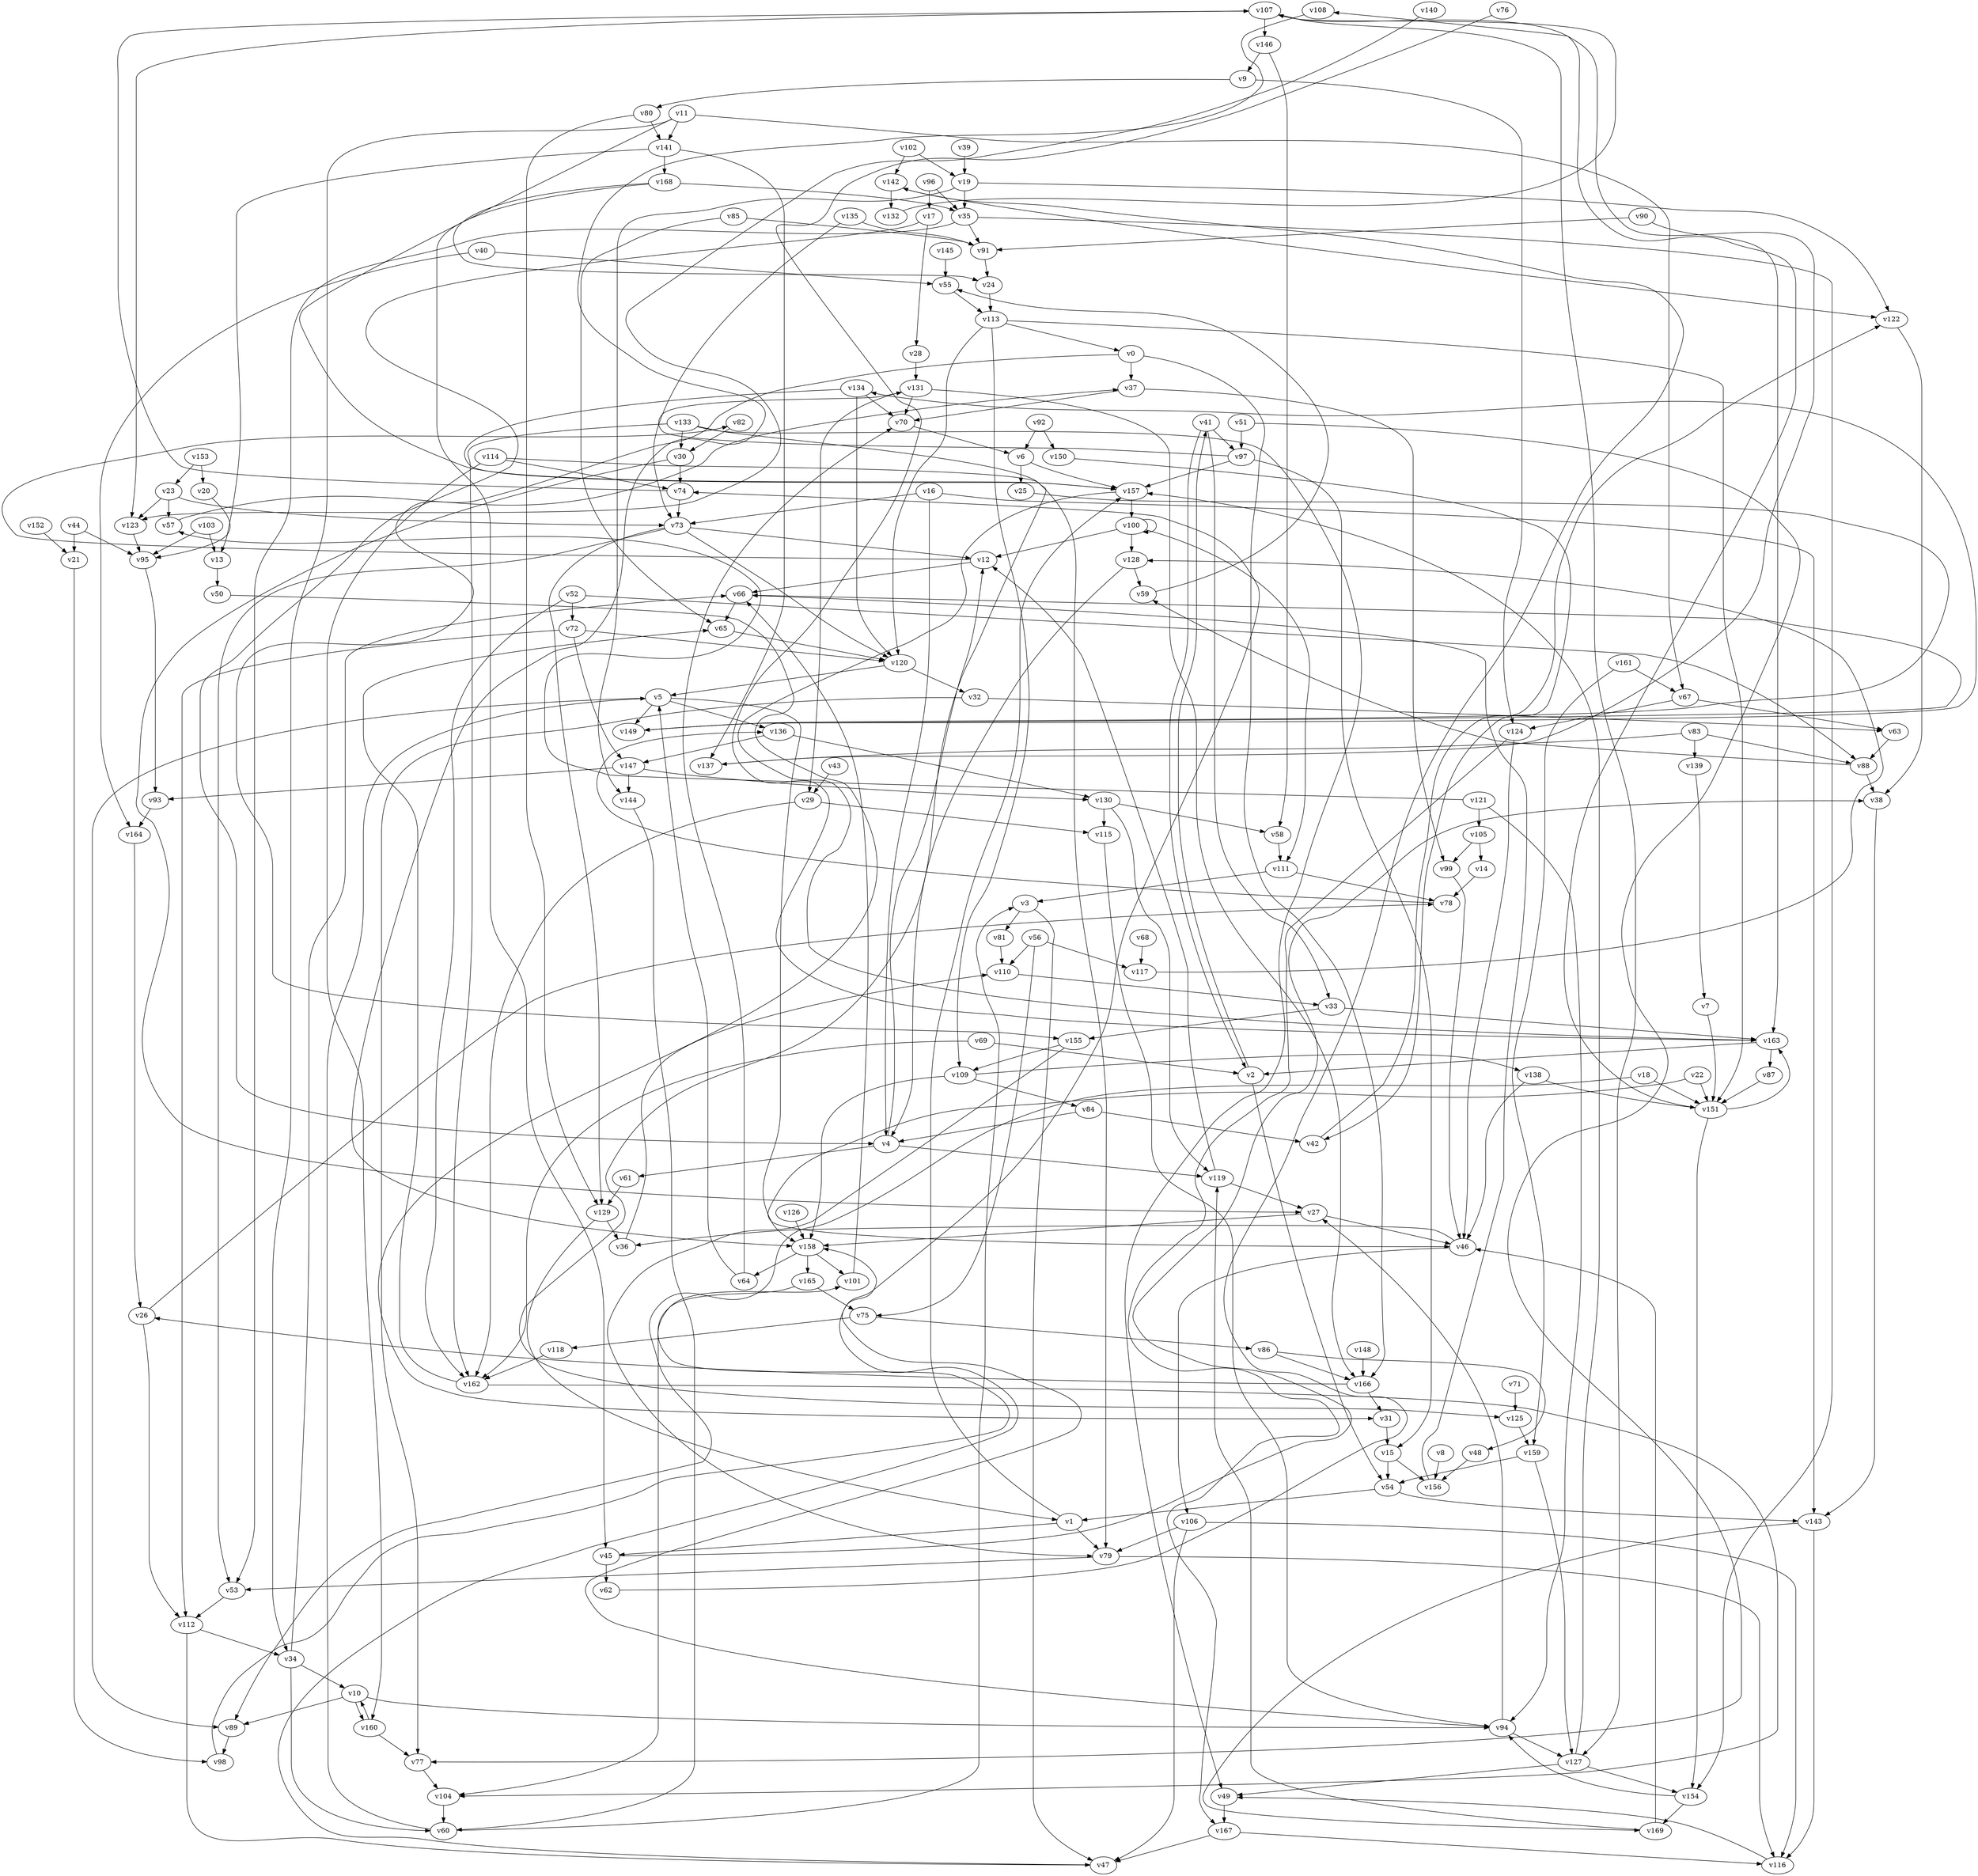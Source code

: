 // Benchmark game 250 - 170 vertices
// time_bound: 14
// targets: v59
digraph G {
    v0 [name="v0", player=1];
    v1 [name="v1", player=0];
    v2 [name="v2", player=0];
    v3 [name="v3", player=0];
    v4 [name="v4", player=0];
    v5 [name="v5", player=0];
    v6 [name="v6", player=1];
    v7 [name="v7", player=0];
    v8 [name="v8", player=0];
    v9 [name="v9", player=0];
    v10 [name="v10", player=1];
    v11 [name="v11", player=1];
    v12 [name="v12", player=1];
    v13 [name="v13", player=1];
    v14 [name="v14", player=0];
    v15 [name="v15", player=1];
    v16 [name="v16", player=0];
    v17 [name="v17", player=0];
    v18 [name="v18", player=0];
    v19 [name="v19", player=0];
    v20 [name="v20", player=1];
    v21 [name="v21", player=1];
    v22 [name="v22", player=0];
    v23 [name="v23", player=0];
    v24 [name="v24", player=1];
    v25 [name="v25", player=0];
    v26 [name="v26", player=1];
    v27 [name="v27", player=1];
    v28 [name="v28", player=0];
    v29 [name="v29", player=0];
    v30 [name="v30", player=1];
    v31 [name="v31", player=0];
    v32 [name="v32", player=0];
    v33 [name="v33", player=1];
    v34 [name="v34", player=1];
    v35 [name="v35", player=1];
    v36 [name="v36", player=1];
    v37 [name="v37", player=1];
    v38 [name="v38", player=0];
    v39 [name="v39", player=0];
    v40 [name="v40", player=0];
    v41 [name="v41", player=1];
    v42 [name="v42", player=1];
    v43 [name="v43", player=1];
    v44 [name="v44", player=0];
    v45 [name="v45", player=1];
    v46 [name="v46", player=1];
    v47 [name="v47", player=1];
    v48 [name="v48", player=1];
    v49 [name="v49", player=1];
    v50 [name="v50", player=0];
    v51 [name="v51", player=1];
    v52 [name="v52", player=1];
    v53 [name="v53", player=1];
    v54 [name="v54", player=0];
    v55 [name="v55", player=0];
    v56 [name="v56", player=0];
    v57 [name="v57", player=1];
    v58 [name="v58", player=0];
    v59 [name="v59", player=0, target=1];
    v60 [name="v60", player=1];
    v61 [name="v61", player=1];
    v62 [name="v62", player=0];
    v63 [name="v63", player=1];
    v64 [name="v64", player=0];
    v65 [name="v65", player=0];
    v66 [name="v66", player=0];
    v67 [name="v67", player=1];
    v68 [name="v68", player=0];
    v69 [name="v69", player=0];
    v70 [name="v70", player=1];
    v71 [name="v71", player=1];
    v72 [name="v72", player=1];
    v73 [name="v73", player=1];
    v74 [name="v74", player=0];
    v75 [name="v75", player=0];
    v76 [name="v76", player=1];
    v77 [name="v77", player=1];
    v78 [name="v78", player=0];
    v79 [name="v79", player=1];
    v80 [name="v80", player=1];
    v81 [name="v81", player=0];
    v82 [name="v82", player=1];
    v83 [name="v83", player=1];
    v84 [name="v84", player=1];
    v85 [name="v85", player=1];
    v86 [name="v86", player=1];
    v87 [name="v87", player=1];
    v88 [name="v88", player=0];
    v89 [name="v89", player=0];
    v90 [name="v90", player=1];
    v91 [name="v91", player=0];
    v92 [name="v92", player=0];
    v93 [name="v93", player=1];
    v94 [name="v94", player=1];
    v95 [name="v95", player=1];
    v96 [name="v96", player=0];
    v97 [name="v97", player=1];
    v98 [name="v98", player=1];
    v99 [name="v99", player=1];
    v100 [name="v100", player=0];
    v101 [name="v101", player=1];
    v102 [name="v102", player=1];
    v103 [name="v103", player=0];
    v104 [name="v104", player=0];
    v105 [name="v105", player=1];
    v106 [name="v106", player=1];
    v107 [name="v107", player=0];
    v108 [name="v108", player=0];
    v109 [name="v109", player=1];
    v110 [name="v110", player=1];
    v111 [name="v111", player=0];
    v112 [name="v112", player=1];
    v113 [name="v113", player=0];
    v114 [name="v114", player=0];
    v115 [name="v115", player=0];
    v116 [name="v116", player=0];
    v117 [name="v117", player=1];
    v118 [name="v118", player=0];
    v119 [name="v119", player=1];
    v120 [name="v120", player=0];
    v121 [name="v121", player=1];
    v122 [name="v122", player=1];
    v123 [name="v123", player=0];
    v124 [name="v124", player=0];
    v125 [name="v125", player=1];
    v126 [name="v126", player=1];
    v127 [name="v127", player=0];
    v128 [name="v128", player=1];
    v129 [name="v129", player=0];
    v130 [name="v130", player=1];
    v131 [name="v131", player=0];
    v132 [name="v132", player=0];
    v133 [name="v133", player=0];
    v134 [name="v134", player=0];
    v135 [name="v135", player=1];
    v136 [name="v136", player=1];
    v137 [name="v137", player=1];
    v138 [name="v138", player=0];
    v139 [name="v139", player=1];
    v140 [name="v140", player=1];
    v141 [name="v141", player=1];
    v142 [name="v142", player=0];
    v143 [name="v143", player=1];
    v144 [name="v144", player=0];
    v145 [name="v145", player=0];
    v146 [name="v146", player=1];
    v147 [name="v147", player=0];
    v148 [name="v148", player=1];
    v149 [name="v149", player=1];
    v150 [name="v150", player=0];
    v151 [name="v151", player=0];
    v152 [name="v152", player=1];
    v153 [name="v153", player=1];
    v154 [name="v154", player=1];
    v155 [name="v155", player=0];
    v156 [name="v156", player=0];
    v157 [name="v157", player=0];
    v158 [name="v158", player=1];
    v159 [name="v159", player=0];
    v160 [name="v160", player=1];
    v161 [name="v161", player=1];
    v162 [name="v162", player=1];
    v163 [name="v163", player=1];
    v164 [name="v164", player=0];
    v165 [name="v165", player=0];
    v166 [name="v166", player=0];
    v167 [name="v167", player=1];
    v168 [name="v168", player=0];
    v169 [name="v169", player=0];

    v0 -> v155 [constraint="t < 7"];
    v1 -> v157;
    v2 -> v41 [constraint="t mod 3 == 2"];
    v3 -> v47;
    v4 -> v119;
    v5 -> v136;
    v6 -> v25;
    v7 -> v151;
    v8 -> v156;
    v9 -> v80;
    v10 -> v160;
    v11 -> v157 [constraint="t >= 1"];
    v12 -> v82 [constraint="t < 9"];
    v13 -> v50;
    v14 -> v78;
    v15 -> v156;
    v16 -> v4;
    v17 -> v4 [constraint="t < 9"];
    v18 -> v89 [constraint="t mod 3 == 2"];
    v19 -> v35;
    v20 -> v95 [constraint="t mod 3 == 0"];
    v21 -> v98;
    v22 -> v46 [constraint="t >= 4"];
    v23 -> v57;
    v24 -> v113;
    v25 -> v149 [constraint="t mod 2 == 1"];
    v26 -> v78 [constraint="t mod 3 == 0"];
    v27 -> v158;
    v28 -> v131;
    v29 -> v115;
    v30 -> v27 [constraint="t mod 3 == 2"];
    v31 -> v15;
    v32 -> v77;
    v33 -> v155;
    v34 -> v66;
    v35 -> v154;
    v36 -> v110;
    v37 -> v99;
    v38 -> v143;
    v39 -> v19;
    v40 -> v55;
    v41 -> v33;
    v42 -> v122 [constraint="t >= 2"];
    v43 -> v29;
    v44 -> v21;
    v45 -> v38 [constraint="t < 8"];
    v46 -> v36 [constraint="t mod 4 == 2"];
    v47 -> v74 [constraint="t < 14"];
    v48 -> v156;
    v49 -> v167;
    v50 -> v31 [constraint="t mod 4 == 3"];
    v51 -> v77 [constraint="t >= 3"];
    v52 -> v72;
    v53 -> v112;
    v54 -> v143;
    v55 -> v113;
    v56 -> v110;
    v57 -> v37 [constraint="t mod 4 == 3"];
    v58 -> v111;
    v59 -> v55 [constraint="t < 14"];
    v60 -> v3;
    v61 -> v129;
    v62 -> v142 [constraint="t < 13"];
    v63 -> v88;
    v64 -> v70;
    v65 -> v120;
    v66 -> v149 [constraint="t mod 3 == 1"];
    v67 -> v63;
    v68 -> v117;
    v69 -> v162;
    v70 -> v6;
    v71 -> v125;
    v72 -> v112;
    v73 -> v12;
    v74 -> v107 [constraint="t mod 3 == 0"];
    v75 -> v86;
    v76 -> v163 [constraint="t < 14"];
    v77 -> v104;
    v78 -> v136 [constraint="t < 9"];
    v79 -> v53;
    v80 -> v129;
    v81 -> v110;
    v82 -> v30;
    v83 -> v139;
    v84 -> v42;
    v85 -> v91;
    v86 -> v48 [constraint="t mod 3 == 2"];
    v87 -> v151;
    v88 -> v59 [constraint="t < 11"];
    v89 -> v98;
    v90 -> v163;
    v91 -> v24;
    v92 -> v150;
    v93 -> v164;
    v94 -> v158 [constraint="t >= 5"];
    v95 -> v93;
    v96 -> v35;
    v97 -> v131 [constraint="t >= 4"];
    v98 -> v101 [constraint="t mod 5 == 0"];
    v99 -> v46;
    v100 -> v111;
    v101 -> v66;
    v102 -> v142;
    v103 -> v95;
    v104 -> v60;
    v105 -> v99;
    v106 -> v79;
    v107 -> v146;
    v108 -> v158 [constraint="t mod 3 == 2"];
    v109 -> v138 [constraint="t >= 3"];
    v110 -> v33;
    v111 -> v3;
    v112 -> v47;
    v113 -> v120;
    v114 -> v125 [constraint="t < 7"];
    v115 -> v94;
    v116 -> v49 [constraint="t mod 3 == 1"];
    v117 -> v128 [constraint="t < 9"];
    v118 -> v162;
    v119 -> v27;
    v120 -> v32;
    v121 -> v57 [constraint="t >= 2"];
    v122 -> v38;
    v123 -> v95;
    v124 -> v167 [constraint="t < 5"];
    v125 -> v159;
    v126 -> v158;
    v127 -> v49;
    v128 -> v4;
    v129 -> v1 [constraint="t mod 2 == 1"];
    v130 -> v119;
    v131 -> v70;
    v132 -> v107 [constraint="t >= 3"];
    v133 -> v49 [constraint="t mod 5 == 1"];
    v134 -> v157 [constraint="t >= 5"];
    v135 -> v91;
    v136 -> v147;
    v137 -> v107 [constraint="t mod 5 == 0"];
    v138 -> v46;
    v139 -> v7;
    v140 -> v123 [constraint="t mod 3 == 2"];
    v141 -> v13;
    v142 -> v122 [constraint="t < 9"];
    v143 -> v169 [constraint="t < 5"];
    v144 -> v60;
    v145 -> v55;
    v146 -> v9;
    v147 -> v93;
    v148 -> v166;
    v149 -> v134 [constraint="t >= 2"];
    v150 -> v42 [constraint="t mod 5 == 4"];
    v151 -> v108 [constraint="t >= 4"];
    v152 -> v21;
    v153 -> v20;
    v154 -> v94 [constraint="t >= 4"];
    v155 -> v79 [constraint="t mod 3 == 1"];
    v156 -> v66;
    v157 -> v163 [constraint="t mod 5 == 3"];
    v158 -> v101;
    v159 -> v127;
    v160 -> v10;
    v161 -> v67;
    v162 -> v104 [constraint="t >= 2"];
    v163 -> v87;
    v164 -> v26;
    v165 -> v104;
    v166 -> v26 [constraint="t mod 4 == 2"];
    v167 -> v116;
    v168 -> v24 [constraint="t mod 5 == 2"];
    v169 -> v46;
    v56 -> v117;
    v11 -> v141;
    v158 -> v165;
    v103 -> v13;
    v22 -> v151;
    v32 -> v63;
    v168 -> v35;
    v163 -> v2;
    v12 -> v66;
    v106 -> v47;
    v168 -> v45;
    v127 -> v154;
    v134 -> v70;
    v133 -> v79;
    v127 -> v157;
    v79 -> v116;
    v84 -> v4;
    v54 -> v1;
    v112 -> v34;
    v154 -> v169;
    v114 -> v74;
    v97 -> v15;
    v83 -> v137;
    v15 -> v54;
    v92 -> v6;
    v52 -> v162;
    v45 -> v62;
    v56 -> v75;
    v109 -> v84;
    v161 -> v159;
    v73 -> v120;
    v3 -> v81;
    v18 -> v151;
    v128 -> v59;
    v130 -> v115;
    v102 -> v19;
    v131 -> v29;
    v4 -> v61;
    v90 -> v91;
    v29 -> v162;
    v75 -> v118;
    v151 -> v154;
    v17 -> v28;
    v134 -> v120;
    v155 -> v109;
    v141 -> v137;
    v165 -> v75;
    v41 -> v2;
    v124 -> v46;
    v131 -> v166;
    v153 -> v23;
    v88 -> v38;
    v69 -> v2;
    v11 -> v67;
    v10 -> v89;
    v33 -> v163;
    v64 -> v5;
    v23 -> v123;
    v60 -> v5;
    v114 -> v160;
    v85 -> v65;
    v133 -> v30;
    v19 -> v122;
    v35 -> v53;
    v86 -> v166;
    v113 -> v151;
    v136 -> v130;
    v141 -> v168;
    v34 -> v60;
    v109 -> v158;
    v129 -> v36;
    v105 -> v14;
    v16 -> v73;
    v138 -> v151;
    v100 -> v100;
    v41 -> v97;
    v11 -> v34;
    v107 -> v127;
    v35 -> v91;
    v120 -> v5;
    v46 -> v106;
    v34 -> v10;
    v111 -> v78;
    v100 -> v12;
    v26 -> v112;
    v119 -> v12;
    v72 -> v120;
    v142 -> v132;
    v16 -> v143;
    v83 -> v88;
    v160 -> v77;
    v107 -> v123;
    v5 -> v149;
    v27 -> v46;
    v94 -> v127;
    v5 -> v158;
    v5 -> v89;
    v121 -> v94;
    v2 -> v54;
    v113 -> v109;
    v66 -> v65;
    v130 -> v58;
    v121 -> v105;
    v23 -> v73;
    v40 -> v164;
    v100 -> v128;
    v113 -> v0;
    v9 -> v124;
    v73 -> v53;
    v44 -> v95;
    v0 -> v37;
    v151 -> v163;
    v1 -> v79;
    v73 -> v129;
    v133 -> v162;
    v52 -> v88;
    v51 -> v97;
    v10 -> v94;
    v72 -> v147;
    v166 -> v31;
    v97 -> v157;
    v0 -> v166;
    v96 -> v17;
    v167 -> v47;
    v159 -> v54;
    v1 -> v45;
    v6 -> v157;
    v135 -> v73;
    v74 -> v73;
    v30 -> v74;
    v4 -> v12;
    v37 -> v70;
    v162 -> v65;
    v147 -> v144;
    v169 -> v119;
    v143 -> v116;
    v80 -> v141;
    v157 -> v100;
    v158 -> v64;
    v67 -> v124;
    v94 -> v27;
    v19 -> v144;
    v106 -> v116;
    v146 -> v58;
    v147 -> v130;
}

